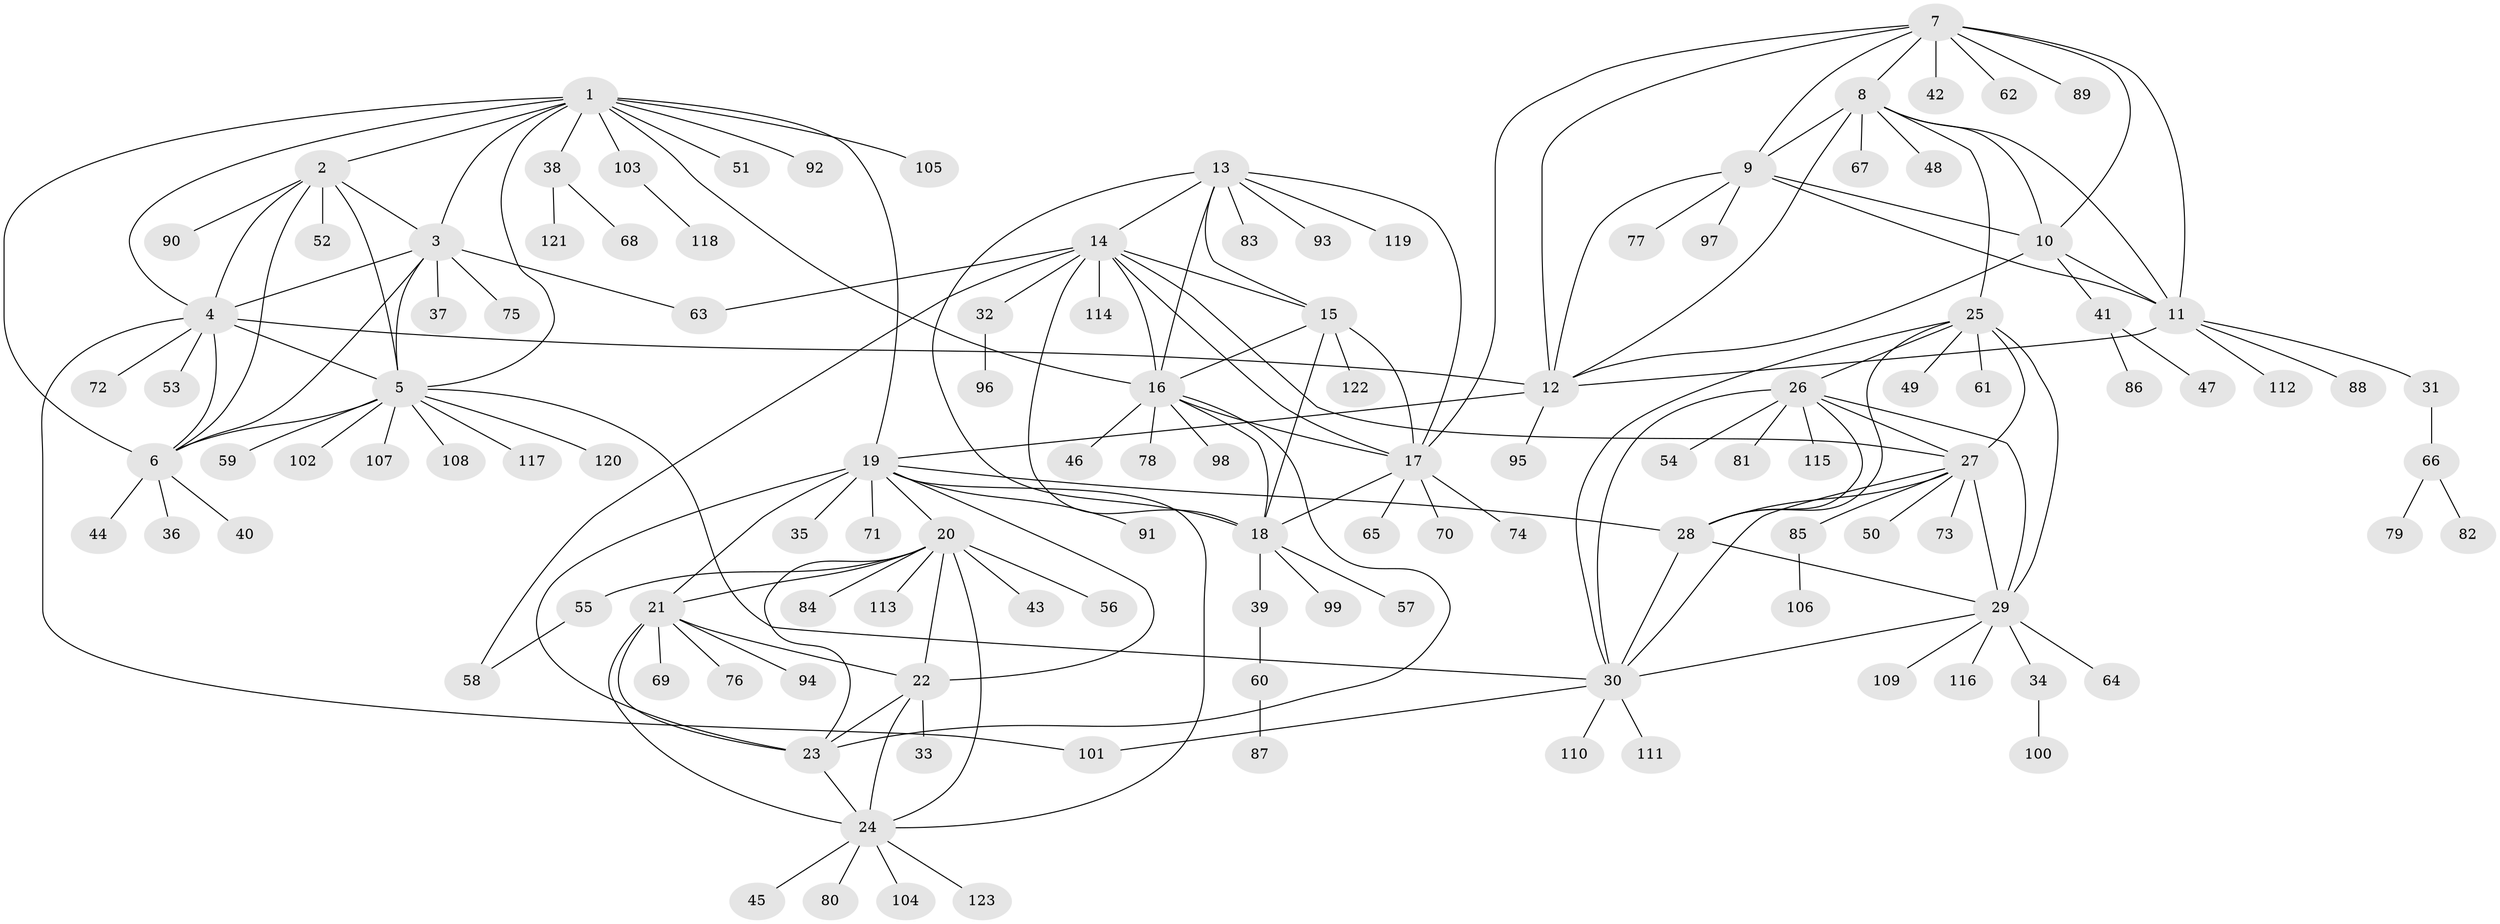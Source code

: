 // Generated by graph-tools (version 1.1) at 2025/11/02/27/25 16:11:34]
// undirected, 123 vertices, 181 edges
graph export_dot {
graph [start="1"]
  node [color=gray90,style=filled];
  1;
  2;
  3;
  4;
  5;
  6;
  7;
  8;
  9;
  10;
  11;
  12;
  13;
  14;
  15;
  16;
  17;
  18;
  19;
  20;
  21;
  22;
  23;
  24;
  25;
  26;
  27;
  28;
  29;
  30;
  31;
  32;
  33;
  34;
  35;
  36;
  37;
  38;
  39;
  40;
  41;
  42;
  43;
  44;
  45;
  46;
  47;
  48;
  49;
  50;
  51;
  52;
  53;
  54;
  55;
  56;
  57;
  58;
  59;
  60;
  61;
  62;
  63;
  64;
  65;
  66;
  67;
  68;
  69;
  70;
  71;
  72;
  73;
  74;
  75;
  76;
  77;
  78;
  79;
  80;
  81;
  82;
  83;
  84;
  85;
  86;
  87;
  88;
  89;
  90;
  91;
  92;
  93;
  94;
  95;
  96;
  97;
  98;
  99;
  100;
  101;
  102;
  103;
  104;
  105;
  106;
  107;
  108;
  109;
  110;
  111;
  112;
  113;
  114;
  115;
  116;
  117;
  118;
  119;
  120;
  121;
  122;
  123;
  1 -- 2;
  1 -- 3;
  1 -- 4;
  1 -- 5;
  1 -- 6;
  1 -- 16;
  1 -- 19;
  1 -- 38;
  1 -- 51;
  1 -- 92;
  1 -- 103;
  1 -- 105;
  2 -- 3;
  2 -- 4;
  2 -- 5;
  2 -- 6;
  2 -- 52;
  2 -- 90;
  3 -- 4;
  3 -- 5;
  3 -- 6;
  3 -- 37;
  3 -- 63;
  3 -- 75;
  4 -- 5;
  4 -- 6;
  4 -- 12;
  4 -- 53;
  4 -- 72;
  4 -- 101;
  5 -- 6;
  5 -- 30;
  5 -- 59;
  5 -- 102;
  5 -- 107;
  5 -- 108;
  5 -- 117;
  5 -- 120;
  6 -- 36;
  6 -- 40;
  6 -- 44;
  7 -- 8;
  7 -- 9;
  7 -- 10;
  7 -- 11;
  7 -- 12;
  7 -- 17;
  7 -- 42;
  7 -- 62;
  7 -- 89;
  8 -- 9;
  8 -- 10;
  8 -- 11;
  8 -- 12;
  8 -- 25;
  8 -- 48;
  8 -- 67;
  9 -- 10;
  9 -- 11;
  9 -- 12;
  9 -- 77;
  9 -- 97;
  10 -- 11;
  10 -- 12;
  10 -- 41;
  11 -- 12;
  11 -- 31;
  11 -- 88;
  11 -- 112;
  12 -- 19;
  12 -- 95;
  13 -- 14;
  13 -- 15;
  13 -- 16;
  13 -- 17;
  13 -- 18;
  13 -- 83;
  13 -- 93;
  13 -- 119;
  14 -- 15;
  14 -- 16;
  14 -- 17;
  14 -- 18;
  14 -- 27;
  14 -- 32;
  14 -- 58;
  14 -- 63;
  14 -- 114;
  15 -- 16;
  15 -- 17;
  15 -- 18;
  15 -- 122;
  16 -- 17;
  16 -- 18;
  16 -- 23;
  16 -- 46;
  16 -- 78;
  16 -- 98;
  17 -- 18;
  17 -- 65;
  17 -- 70;
  17 -- 74;
  18 -- 39;
  18 -- 57;
  18 -- 99;
  19 -- 20;
  19 -- 21;
  19 -- 22;
  19 -- 23;
  19 -- 24;
  19 -- 28;
  19 -- 35;
  19 -- 71;
  19 -- 91;
  20 -- 21;
  20 -- 22;
  20 -- 23;
  20 -- 24;
  20 -- 43;
  20 -- 55;
  20 -- 56;
  20 -- 84;
  20 -- 113;
  21 -- 22;
  21 -- 23;
  21 -- 24;
  21 -- 69;
  21 -- 76;
  21 -- 94;
  22 -- 23;
  22 -- 24;
  22 -- 33;
  23 -- 24;
  24 -- 45;
  24 -- 80;
  24 -- 104;
  24 -- 123;
  25 -- 26;
  25 -- 27;
  25 -- 28;
  25 -- 29;
  25 -- 30;
  25 -- 49;
  25 -- 61;
  26 -- 27;
  26 -- 28;
  26 -- 29;
  26 -- 30;
  26 -- 54;
  26 -- 81;
  26 -- 115;
  27 -- 28;
  27 -- 29;
  27 -- 30;
  27 -- 50;
  27 -- 73;
  27 -- 85;
  28 -- 29;
  28 -- 30;
  29 -- 30;
  29 -- 34;
  29 -- 64;
  29 -- 109;
  29 -- 116;
  30 -- 101;
  30 -- 110;
  30 -- 111;
  31 -- 66;
  32 -- 96;
  34 -- 100;
  38 -- 68;
  38 -- 121;
  39 -- 60;
  41 -- 47;
  41 -- 86;
  55 -- 58;
  60 -- 87;
  66 -- 79;
  66 -- 82;
  85 -- 106;
  103 -- 118;
}
